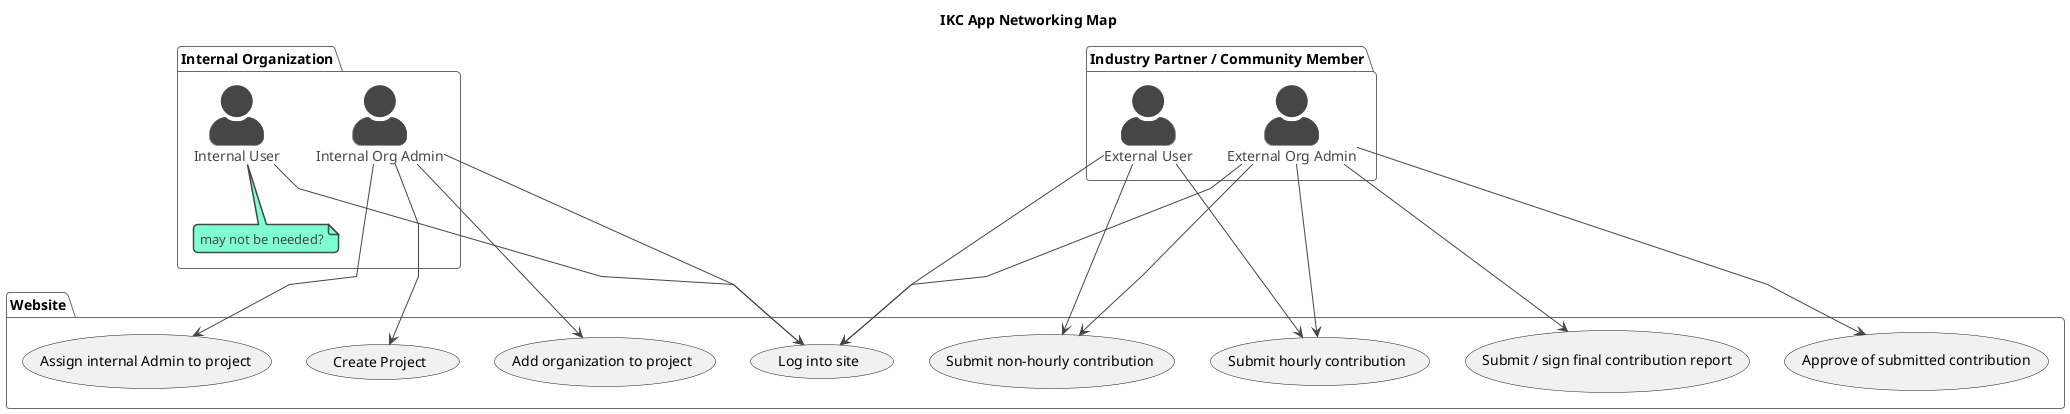@startuml IKC Entity Relationships
title IKC App Networking Map
!theme vibrant
skinparam linetype polyline
skinparam actorStyle awesome


package intOrg as "Internal Organization"{
    intUser as "Internal User"
    note bottom of intUser
        may not be needed?
    end note
    intAdmin as "Internal Org Admin"
}

package extOrg as "Industry Partner / Community Member"{
    orgUser as "External User"
    orgAdmin as "External Org Admin"
}


package site as "Website" {
    usecase login as "Log into site"
    usecase orgAssign as "Add organization to project"
    usecase projAssign as "Assign internal Admin to project"
    usecase createProj as "Create Project"

    usecase addHourly as "Submit hourly contribution"
    usecase addOther as "Submit non-hourly contribution"
    usecase approve as "Approve of submitted contribution"
    usecase finalSubmit as "Submit / sign final contribution report"
}

orgUser ---> login
orgAdmin ---> login
intUser ---> login
intAdmin ---> login

intAdmin ---> orgAssign
intAdmin ---> projAssign
intAdmin ---> createProj

orgUser ---> addHourly
orgUser ---> addOther

orgAdmin ---> addHourly
orgAdmin ---> addOther
orgAdmin ---> approve
orgAdmin ---> finalSubmit

@enduml
